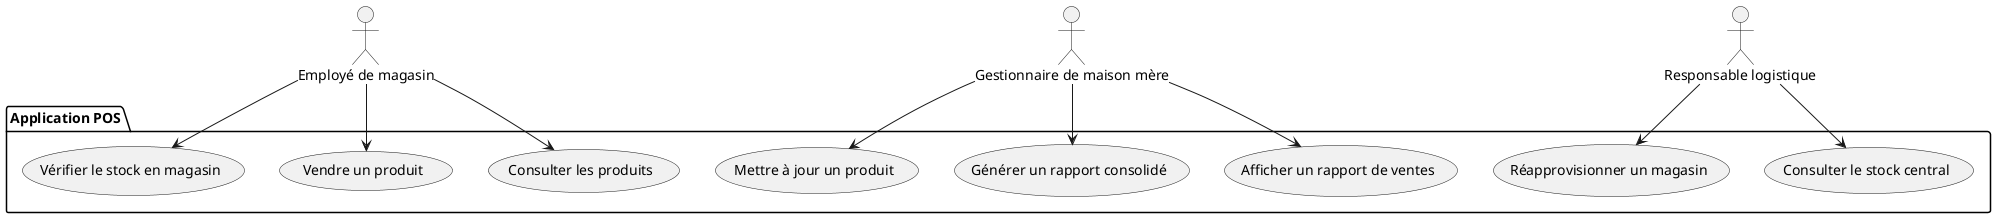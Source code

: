 @startuml usecase-pos

actor Employe as "Employé de magasin"
actor Gestionnaire as "Gestionnaire de maison mère"
actor Responsable as "Responsable logistique"

package "Application POS" {
  
  usecase UC1 as "Consulter les produits"
  usecase UC2 as "Vendre un produit"
  usecase UC3 as "Vérifier le stock en magasin"

  usecase UC4 as "Afficher un rapport de ventes"
  usecase UC5 as "Générer un rapport consolidé"
  usecase UC6 as "Mettre à jour un produit"

  usecase UC7 as "Consulter le stock central"
  usecase UC8 as "Réapprovisionner un magasin"
}

Employe --> UC1
Employe --> UC2
Employe --> UC3

Gestionnaire --> UC4
Gestionnaire --> UC5
Gestionnaire --> UC6

Responsable --> UC7
Responsable --> UC8

@enduml

